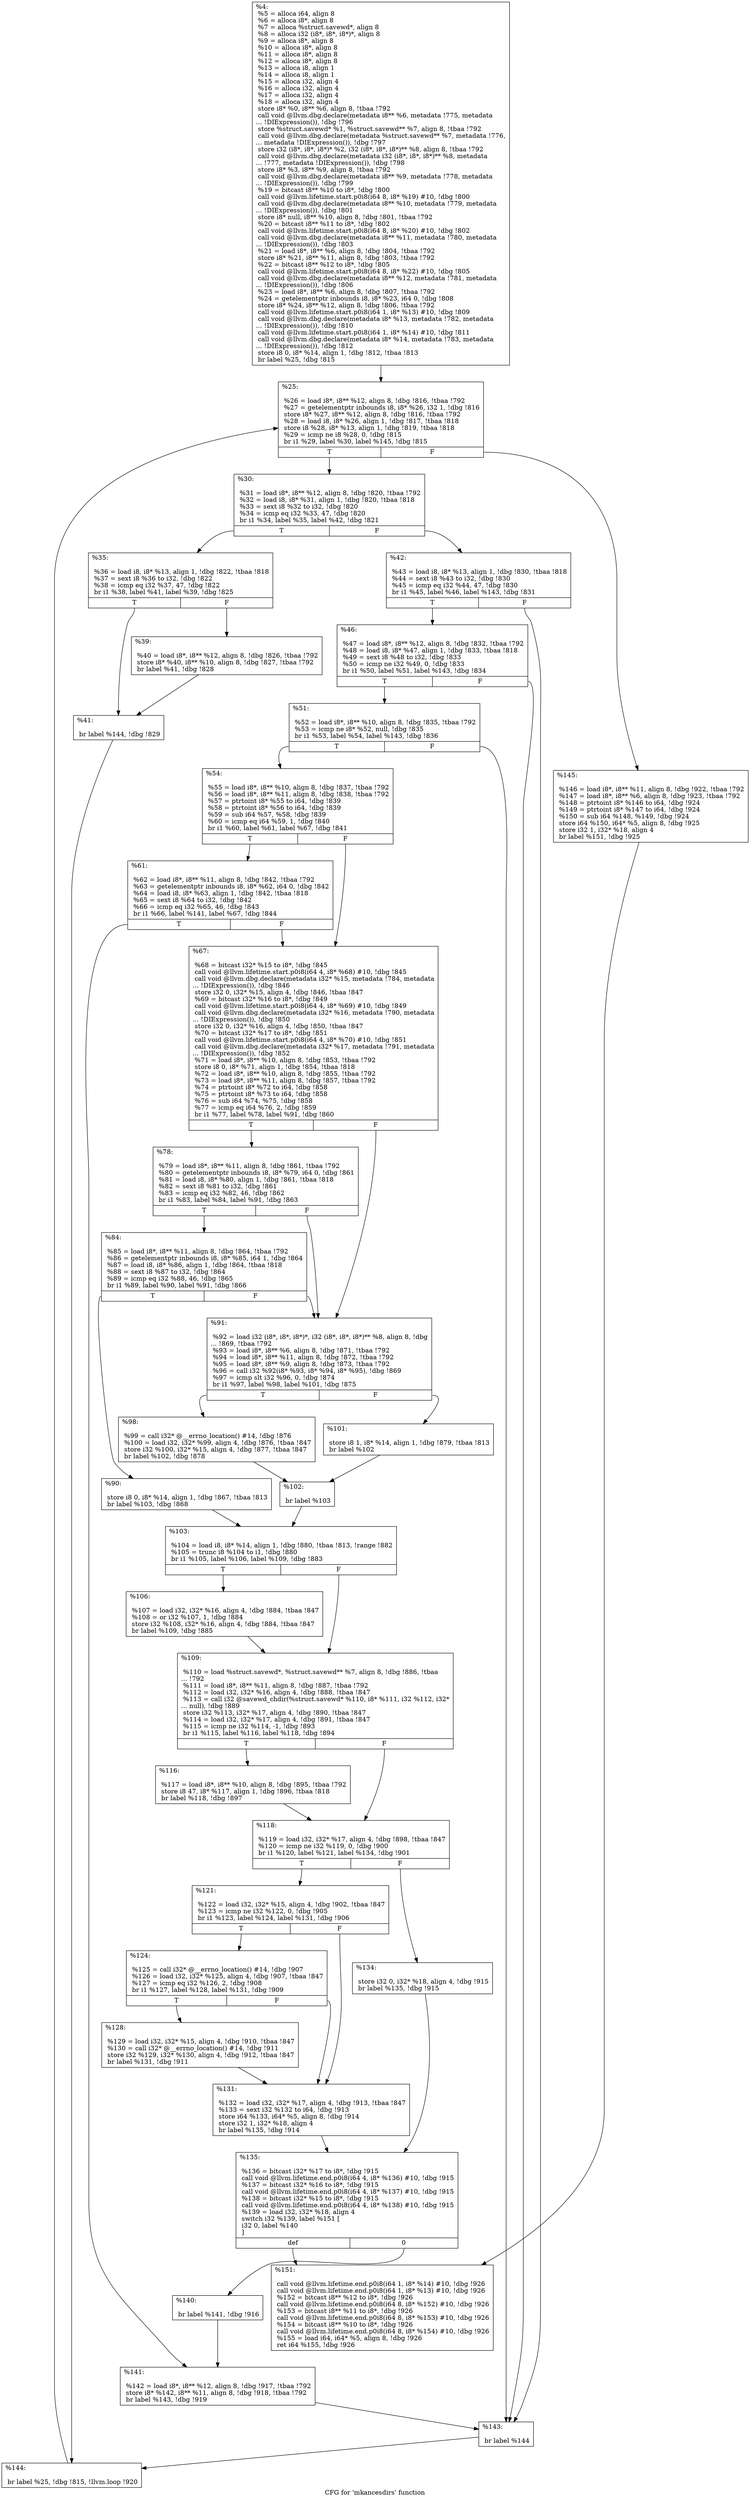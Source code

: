 digraph "CFG for 'mkancesdirs' function" {
	label="CFG for 'mkancesdirs' function";

	Node0x2003bd0 [shape=record,label="{%4:\l  %5 = alloca i64, align 8\l  %6 = alloca i8*, align 8\l  %7 = alloca %struct.savewd*, align 8\l  %8 = alloca i32 (i8*, i8*, i8*)*, align 8\l  %9 = alloca i8*, align 8\l  %10 = alloca i8*, align 8\l  %11 = alloca i8*, align 8\l  %12 = alloca i8*, align 8\l  %13 = alloca i8, align 1\l  %14 = alloca i8, align 1\l  %15 = alloca i32, align 4\l  %16 = alloca i32, align 4\l  %17 = alloca i32, align 4\l  %18 = alloca i32, align 4\l  store i8* %0, i8** %6, align 8, !tbaa !792\l  call void @llvm.dbg.declare(metadata i8** %6, metadata !775, metadata\l... !DIExpression()), !dbg !796\l  store %struct.savewd* %1, %struct.savewd** %7, align 8, !tbaa !792\l  call void @llvm.dbg.declare(metadata %struct.savewd** %7, metadata !776,\l... metadata !DIExpression()), !dbg !797\l  store i32 (i8*, i8*, i8*)* %2, i32 (i8*, i8*, i8*)** %8, align 8, !tbaa !792\l  call void @llvm.dbg.declare(metadata i32 (i8*, i8*, i8*)** %8, metadata\l... !777, metadata !DIExpression()), !dbg !798\l  store i8* %3, i8** %9, align 8, !tbaa !792\l  call void @llvm.dbg.declare(metadata i8** %9, metadata !778, metadata\l... !DIExpression()), !dbg !799\l  %19 = bitcast i8** %10 to i8*, !dbg !800\l  call void @llvm.lifetime.start.p0i8(i64 8, i8* %19) #10, !dbg !800\l  call void @llvm.dbg.declare(metadata i8** %10, metadata !779, metadata\l... !DIExpression()), !dbg !801\l  store i8* null, i8** %10, align 8, !dbg !801, !tbaa !792\l  %20 = bitcast i8** %11 to i8*, !dbg !802\l  call void @llvm.lifetime.start.p0i8(i64 8, i8* %20) #10, !dbg !802\l  call void @llvm.dbg.declare(metadata i8** %11, metadata !780, metadata\l... !DIExpression()), !dbg !803\l  %21 = load i8*, i8** %6, align 8, !dbg !804, !tbaa !792\l  store i8* %21, i8** %11, align 8, !dbg !803, !tbaa !792\l  %22 = bitcast i8** %12 to i8*, !dbg !805\l  call void @llvm.lifetime.start.p0i8(i64 8, i8* %22) #10, !dbg !805\l  call void @llvm.dbg.declare(metadata i8** %12, metadata !781, metadata\l... !DIExpression()), !dbg !806\l  %23 = load i8*, i8** %6, align 8, !dbg !807, !tbaa !792\l  %24 = getelementptr inbounds i8, i8* %23, i64 0, !dbg !808\l  store i8* %24, i8** %12, align 8, !dbg !806, !tbaa !792\l  call void @llvm.lifetime.start.p0i8(i64 1, i8* %13) #10, !dbg !809\l  call void @llvm.dbg.declare(metadata i8* %13, metadata !782, metadata\l... !DIExpression()), !dbg !810\l  call void @llvm.lifetime.start.p0i8(i64 1, i8* %14) #10, !dbg !811\l  call void @llvm.dbg.declare(metadata i8* %14, metadata !783, metadata\l... !DIExpression()), !dbg !812\l  store i8 0, i8* %14, align 1, !dbg !812, !tbaa !813\l  br label %25, !dbg !815\l}"];
	Node0x2003bd0 -> Node0x2067d00;
	Node0x2067d00 [shape=record,label="{%25:\l\l  %26 = load i8*, i8** %12, align 8, !dbg !816, !tbaa !792\l  %27 = getelementptr inbounds i8, i8* %26, i32 1, !dbg !816\l  store i8* %27, i8** %12, align 8, !dbg !816, !tbaa !792\l  %28 = load i8, i8* %26, align 1, !dbg !817, !tbaa !818\l  store i8 %28, i8* %13, align 1, !dbg !819, !tbaa !818\l  %29 = icmp ne i8 %28, 0, !dbg !815\l  br i1 %29, label %30, label %145, !dbg !815\l|{<s0>T|<s1>F}}"];
	Node0x2067d00:s0 -> Node0x2067d50;
	Node0x2067d00:s1 -> Node0x2068750;
	Node0x2067d50 [shape=record,label="{%30:\l\l  %31 = load i8*, i8** %12, align 8, !dbg !820, !tbaa !792\l  %32 = load i8, i8* %31, align 1, !dbg !820, !tbaa !818\l  %33 = sext i8 %32 to i32, !dbg !820\l  %34 = icmp eq i32 %33, 47, !dbg !820\l  br i1 %34, label %35, label %42, !dbg !821\l|{<s0>T|<s1>F}}"];
	Node0x2067d50:s0 -> Node0x2067da0;
	Node0x2067d50:s1 -> Node0x2067e90;
	Node0x2067da0 [shape=record,label="{%35:\l\l  %36 = load i8, i8* %13, align 1, !dbg !822, !tbaa !818\l  %37 = sext i8 %36 to i32, !dbg !822\l  %38 = icmp eq i32 %37, 47, !dbg !822\l  br i1 %38, label %41, label %39, !dbg !825\l|{<s0>T|<s1>F}}"];
	Node0x2067da0:s0 -> Node0x2067e40;
	Node0x2067da0:s1 -> Node0x2067df0;
	Node0x2067df0 [shape=record,label="{%39:\l\l  %40 = load i8*, i8** %12, align 8, !dbg !826, !tbaa !792\l  store i8* %40, i8** %10, align 8, !dbg !827, !tbaa !792\l  br label %41, !dbg !828\l}"];
	Node0x2067df0 -> Node0x2067e40;
	Node0x2067e40 [shape=record,label="{%41:\l\l  br label %144, !dbg !829\l}"];
	Node0x2067e40 -> Node0x2068700;
	Node0x2067e90 [shape=record,label="{%42:\l\l  %43 = load i8, i8* %13, align 1, !dbg !830, !tbaa !818\l  %44 = sext i8 %43 to i32, !dbg !830\l  %45 = icmp eq i32 %44, 47, !dbg !830\l  br i1 %45, label %46, label %143, !dbg !831\l|{<s0>T|<s1>F}}"];
	Node0x2067e90:s0 -> Node0x2067ee0;
	Node0x2067e90:s1 -> Node0x20686b0;
	Node0x2067ee0 [shape=record,label="{%46:\l\l  %47 = load i8*, i8** %12, align 8, !dbg !832, !tbaa !792\l  %48 = load i8, i8* %47, align 1, !dbg !833, !tbaa !818\l  %49 = sext i8 %48 to i32, !dbg !833\l  %50 = icmp ne i32 %49, 0, !dbg !833\l  br i1 %50, label %51, label %143, !dbg !834\l|{<s0>T|<s1>F}}"];
	Node0x2067ee0:s0 -> Node0x2067f30;
	Node0x2067ee0:s1 -> Node0x20686b0;
	Node0x2067f30 [shape=record,label="{%51:\l\l  %52 = load i8*, i8** %10, align 8, !dbg !835, !tbaa !792\l  %53 = icmp ne i8* %52, null, !dbg !835\l  br i1 %53, label %54, label %143, !dbg !836\l|{<s0>T|<s1>F}}"];
	Node0x2067f30:s0 -> Node0x2067f80;
	Node0x2067f30:s1 -> Node0x20686b0;
	Node0x2067f80 [shape=record,label="{%54:\l\l  %55 = load i8*, i8** %10, align 8, !dbg !837, !tbaa !792\l  %56 = load i8*, i8** %11, align 8, !dbg !838, !tbaa !792\l  %57 = ptrtoint i8* %55 to i64, !dbg !839\l  %58 = ptrtoint i8* %56 to i64, !dbg !839\l  %59 = sub i64 %57, %58, !dbg !839\l  %60 = icmp eq i64 %59, 1, !dbg !840\l  br i1 %60, label %61, label %67, !dbg !841\l|{<s0>T|<s1>F}}"];
	Node0x2067f80:s0 -> Node0x2067fd0;
	Node0x2067f80:s1 -> Node0x2068020;
	Node0x2067fd0 [shape=record,label="{%61:\l\l  %62 = load i8*, i8** %11, align 8, !dbg !842, !tbaa !792\l  %63 = getelementptr inbounds i8, i8* %62, i64 0, !dbg !842\l  %64 = load i8, i8* %63, align 1, !dbg !842, !tbaa !818\l  %65 = sext i8 %64 to i32, !dbg !842\l  %66 = icmp eq i32 %65, 46, !dbg !843\l  br i1 %66, label %141, label %67, !dbg !844\l|{<s0>T|<s1>F}}"];
	Node0x2067fd0:s0 -> Node0x2068660;
	Node0x2067fd0:s1 -> Node0x2068020;
	Node0x2068020 [shape=record,label="{%67:\l\l  %68 = bitcast i32* %15 to i8*, !dbg !845\l  call void @llvm.lifetime.start.p0i8(i64 4, i8* %68) #10, !dbg !845\l  call void @llvm.dbg.declare(metadata i32* %15, metadata !784, metadata\l... !DIExpression()), !dbg !846\l  store i32 0, i32* %15, align 4, !dbg !846, !tbaa !847\l  %69 = bitcast i32* %16 to i8*, !dbg !849\l  call void @llvm.lifetime.start.p0i8(i64 4, i8* %69) #10, !dbg !849\l  call void @llvm.dbg.declare(metadata i32* %16, metadata !790, metadata\l... !DIExpression()), !dbg !850\l  store i32 0, i32* %16, align 4, !dbg !850, !tbaa !847\l  %70 = bitcast i32* %17 to i8*, !dbg !851\l  call void @llvm.lifetime.start.p0i8(i64 4, i8* %70) #10, !dbg !851\l  call void @llvm.dbg.declare(metadata i32* %17, metadata !791, metadata\l... !DIExpression()), !dbg !852\l  %71 = load i8*, i8** %10, align 8, !dbg !853, !tbaa !792\l  store i8 0, i8* %71, align 1, !dbg !854, !tbaa !818\l  %72 = load i8*, i8** %10, align 8, !dbg !855, !tbaa !792\l  %73 = load i8*, i8** %11, align 8, !dbg !857, !tbaa !792\l  %74 = ptrtoint i8* %72 to i64, !dbg !858\l  %75 = ptrtoint i8* %73 to i64, !dbg !858\l  %76 = sub i64 %74, %75, !dbg !858\l  %77 = icmp eq i64 %76, 2, !dbg !859\l  br i1 %77, label %78, label %91, !dbg !860\l|{<s0>T|<s1>F}}"];
	Node0x2068020:s0 -> Node0x2068070;
	Node0x2068020:s1 -> Node0x2068160;
	Node0x2068070 [shape=record,label="{%78:\l\l  %79 = load i8*, i8** %11, align 8, !dbg !861, !tbaa !792\l  %80 = getelementptr inbounds i8, i8* %79, i64 0, !dbg !861\l  %81 = load i8, i8* %80, align 1, !dbg !861, !tbaa !818\l  %82 = sext i8 %81 to i32, !dbg !861\l  %83 = icmp eq i32 %82, 46, !dbg !862\l  br i1 %83, label %84, label %91, !dbg !863\l|{<s0>T|<s1>F}}"];
	Node0x2068070:s0 -> Node0x20680c0;
	Node0x2068070:s1 -> Node0x2068160;
	Node0x20680c0 [shape=record,label="{%84:\l\l  %85 = load i8*, i8** %11, align 8, !dbg !864, !tbaa !792\l  %86 = getelementptr inbounds i8, i8* %85, i64 1, !dbg !864\l  %87 = load i8, i8* %86, align 1, !dbg !864, !tbaa !818\l  %88 = sext i8 %87 to i32, !dbg !864\l  %89 = icmp eq i32 %88, 46, !dbg !865\l  br i1 %89, label %90, label %91, !dbg !866\l|{<s0>T|<s1>F}}"];
	Node0x20680c0:s0 -> Node0x2068110;
	Node0x20680c0:s1 -> Node0x2068160;
	Node0x2068110 [shape=record,label="{%90:\l\l  store i8 0, i8* %14, align 1, !dbg !867, !tbaa !813\l  br label %103, !dbg !868\l}"];
	Node0x2068110 -> Node0x20682a0;
	Node0x2068160 [shape=record,label="{%91:\l\l  %92 = load i32 (i8*, i8*, i8*)*, i32 (i8*, i8*, i8*)** %8, align 8, !dbg\l... !869, !tbaa !792\l  %93 = load i8*, i8** %6, align 8, !dbg !871, !tbaa !792\l  %94 = load i8*, i8** %11, align 8, !dbg !872, !tbaa !792\l  %95 = load i8*, i8** %9, align 8, !dbg !873, !tbaa !792\l  %96 = call i32 %92(i8* %93, i8* %94, i8* %95), !dbg !869\l  %97 = icmp slt i32 %96, 0, !dbg !874\l  br i1 %97, label %98, label %101, !dbg !875\l|{<s0>T|<s1>F}}"];
	Node0x2068160:s0 -> Node0x20681b0;
	Node0x2068160:s1 -> Node0x2068200;
	Node0x20681b0 [shape=record,label="{%98:\l\l  %99 = call i32* @__errno_location() #14, !dbg !876\l  %100 = load i32, i32* %99, align 4, !dbg !876, !tbaa !847\l  store i32 %100, i32* %15, align 4, !dbg !877, !tbaa !847\l  br label %102, !dbg !878\l}"];
	Node0x20681b0 -> Node0x2068250;
	Node0x2068200 [shape=record,label="{%101:\l\l  store i8 1, i8* %14, align 1, !dbg !879, !tbaa !813\l  br label %102\l}"];
	Node0x2068200 -> Node0x2068250;
	Node0x2068250 [shape=record,label="{%102:\l\l  br label %103\l}"];
	Node0x2068250 -> Node0x20682a0;
	Node0x20682a0 [shape=record,label="{%103:\l\l  %104 = load i8, i8* %14, align 1, !dbg !880, !tbaa !813, !range !882\l  %105 = trunc i8 %104 to i1, !dbg !880\l  br i1 %105, label %106, label %109, !dbg !883\l|{<s0>T|<s1>F}}"];
	Node0x20682a0:s0 -> Node0x20682f0;
	Node0x20682a0:s1 -> Node0x2068340;
	Node0x20682f0 [shape=record,label="{%106:\l\l  %107 = load i32, i32* %16, align 4, !dbg !884, !tbaa !847\l  %108 = or i32 %107, 1, !dbg !884\l  store i32 %108, i32* %16, align 4, !dbg !884, !tbaa !847\l  br label %109, !dbg !885\l}"];
	Node0x20682f0 -> Node0x2068340;
	Node0x2068340 [shape=record,label="{%109:\l\l  %110 = load %struct.savewd*, %struct.savewd** %7, align 8, !dbg !886, !tbaa\l... !792\l  %111 = load i8*, i8** %11, align 8, !dbg !887, !tbaa !792\l  %112 = load i32, i32* %16, align 4, !dbg !888, !tbaa !847\l  %113 = call i32 @savewd_chdir(%struct.savewd* %110, i8* %111, i32 %112, i32*\l... null), !dbg !889\l  store i32 %113, i32* %17, align 4, !dbg !890, !tbaa !847\l  %114 = load i32, i32* %17, align 4, !dbg !891, !tbaa !847\l  %115 = icmp ne i32 %114, -1, !dbg !893\l  br i1 %115, label %116, label %118, !dbg !894\l|{<s0>T|<s1>F}}"];
	Node0x2068340:s0 -> Node0x2068390;
	Node0x2068340:s1 -> Node0x20683e0;
	Node0x2068390 [shape=record,label="{%116:\l\l  %117 = load i8*, i8** %10, align 8, !dbg !895, !tbaa !792\l  store i8 47, i8* %117, align 1, !dbg !896, !tbaa !818\l  br label %118, !dbg !897\l}"];
	Node0x2068390 -> Node0x20683e0;
	Node0x20683e0 [shape=record,label="{%118:\l\l  %119 = load i32, i32* %17, align 4, !dbg !898, !tbaa !847\l  %120 = icmp ne i32 %119, 0, !dbg !900\l  br i1 %120, label %121, label %134, !dbg !901\l|{<s0>T|<s1>F}}"];
	Node0x20683e0:s0 -> Node0x2068430;
	Node0x20683e0:s1 -> Node0x2068570;
	Node0x2068430 [shape=record,label="{%121:\l\l  %122 = load i32, i32* %15, align 4, !dbg !902, !tbaa !847\l  %123 = icmp ne i32 %122, 0, !dbg !905\l  br i1 %123, label %124, label %131, !dbg !906\l|{<s0>T|<s1>F}}"];
	Node0x2068430:s0 -> Node0x2068480;
	Node0x2068430:s1 -> Node0x2068520;
	Node0x2068480 [shape=record,label="{%124:\l\l  %125 = call i32* @__errno_location() #14, !dbg !907\l  %126 = load i32, i32* %125, align 4, !dbg !907, !tbaa !847\l  %127 = icmp eq i32 %126, 2, !dbg !908\l  br i1 %127, label %128, label %131, !dbg !909\l|{<s0>T|<s1>F}}"];
	Node0x2068480:s0 -> Node0x20684d0;
	Node0x2068480:s1 -> Node0x2068520;
	Node0x20684d0 [shape=record,label="{%128:\l\l  %129 = load i32, i32* %15, align 4, !dbg !910, !tbaa !847\l  %130 = call i32* @__errno_location() #14, !dbg !911\l  store i32 %129, i32* %130, align 4, !dbg !912, !tbaa !847\l  br label %131, !dbg !911\l}"];
	Node0x20684d0 -> Node0x2068520;
	Node0x2068520 [shape=record,label="{%131:\l\l  %132 = load i32, i32* %17, align 4, !dbg !913, !tbaa !847\l  %133 = sext i32 %132 to i64, !dbg !913\l  store i64 %133, i64* %5, align 8, !dbg !914\l  store i32 1, i32* %18, align 4\l  br label %135, !dbg !914\l}"];
	Node0x2068520 -> Node0x20685c0;
	Node0x2068570 [shape=record,label="{%134:\l\l  store i32 0, i32* %18, align 4, !dbg !915\l  br label %135, !dbg !915\l}"];
	Node0x2068570 -> Node0x20685c0;
	Node0x20685c0 [shape=record,label="{%135:\l\l  %136 = bitcast i32* %17 to i8*, !dbg !915\l  call void @llvm.lifetime.end.p0i8(i64 4, i8* %136) #10, !dbg !915\l  %137 = bitcast i32* %16 to i8*, !dbg !915\l  call void @llvm.lifetime.end.p0i8(i64 4, i8* %137) #10, !dbg !915\l  %138 = bitcast i32* %15 to i8*, !dbg !915\l  call void @llvm.lifetime.end.p0i8(i64 4, i8* %138) #10, !dbg !915\l  %139 = load i32, i32* %18, align 4\l  switch i32 %139, label %151 [\l    i32 0, label %140\l  ]\l|{<s0>def|<s1>0}}"];
	Node0x20685c0:s0 -> Node0x20687a0;
	Node0x20685c0:s1 -> Node0x2068610;
	Node0x2068610 [shape=record,label="{%140:\l\l  br label %141, !dbg !916\l}"];
	Node0x2068610 -> Node0x2068660;
	Node0x2068660 [shape=record,label="{%141:\l\l  %142 = load i8*, i8** %12, align 8, !dbg !917, !tbaa !792\l  store i8* %142, i8** %11, align 8, !dbg !918, !tbaa !792\l  br label %143, !dbg !919\l}"];
	Node0x2068660 -> Node0x20686b0;
	Node0x20686b0 [shape=record,label="{%143:\l\l  br label %144\l}"];
	Node0x20686b0 -> Node0x2068700;
	Node0x2068700 [shape=record,label="{%144:\l\l  br label %25, !dbg !815, !llvm.loop !920\l}"];
	Node0x2068700 -> Node0x2067d00;
	Node0x2068750 [shape=record,label="{%145:\l\l  %146 = load i8*, i8** %11, align 8, !dbg !922, !tbaa !792\l  %147 = load i8*, i8** %6, align 8, !dbg !923, !tbaa !792\l  %148 = ptrtoint i8* %146 to i64, !dbg !924\l  %149 = ptrtoint i8* %147 to i64, !dbg !924\l  %150 = sub i64 %148, %149, !dbg !924\l  store i64 %150, i64* %5, align 8, !dbg !925\l  store i32 1, i32* %18, align 4\l  br label %151, !dbg !925\l}"];
	Node0x2068750 -> Node0x20687a0;
	Node0x20687a0 [shape=record,label="{%151:\l\l  call void @llvm.lifetime.end.p0i8(i64 1, i8* %14) #10, !dbg !926\l  call void @llvm.lifetime.end.p0i8(i64 1, i8* %13) #10, !dbg !926\l  %152 = bitcast i8** %12 to i8*, !dbg !926\l  call void @llvm.lifetime.end.p0i8(i64 8, i8* %152) #10, !dbg !926\l  %153 = bitcast i8** %11 to i8*, !dbg !926\l  call void @llvm.lifetime.end.p0i8(i64 8, i8* %153) #10, !dbg !926\l  %154 = bitcast i8** %10 to i8*, !dbg !926\l  call void @llvm.lifetime.end.p0i8(i64 8, i8* %154) #10, !dbg !926\l  %155 = load i64, i64* %5, align 8, !dbg !926\l  ret i64 %155, !dbg !926\l}"];
}
